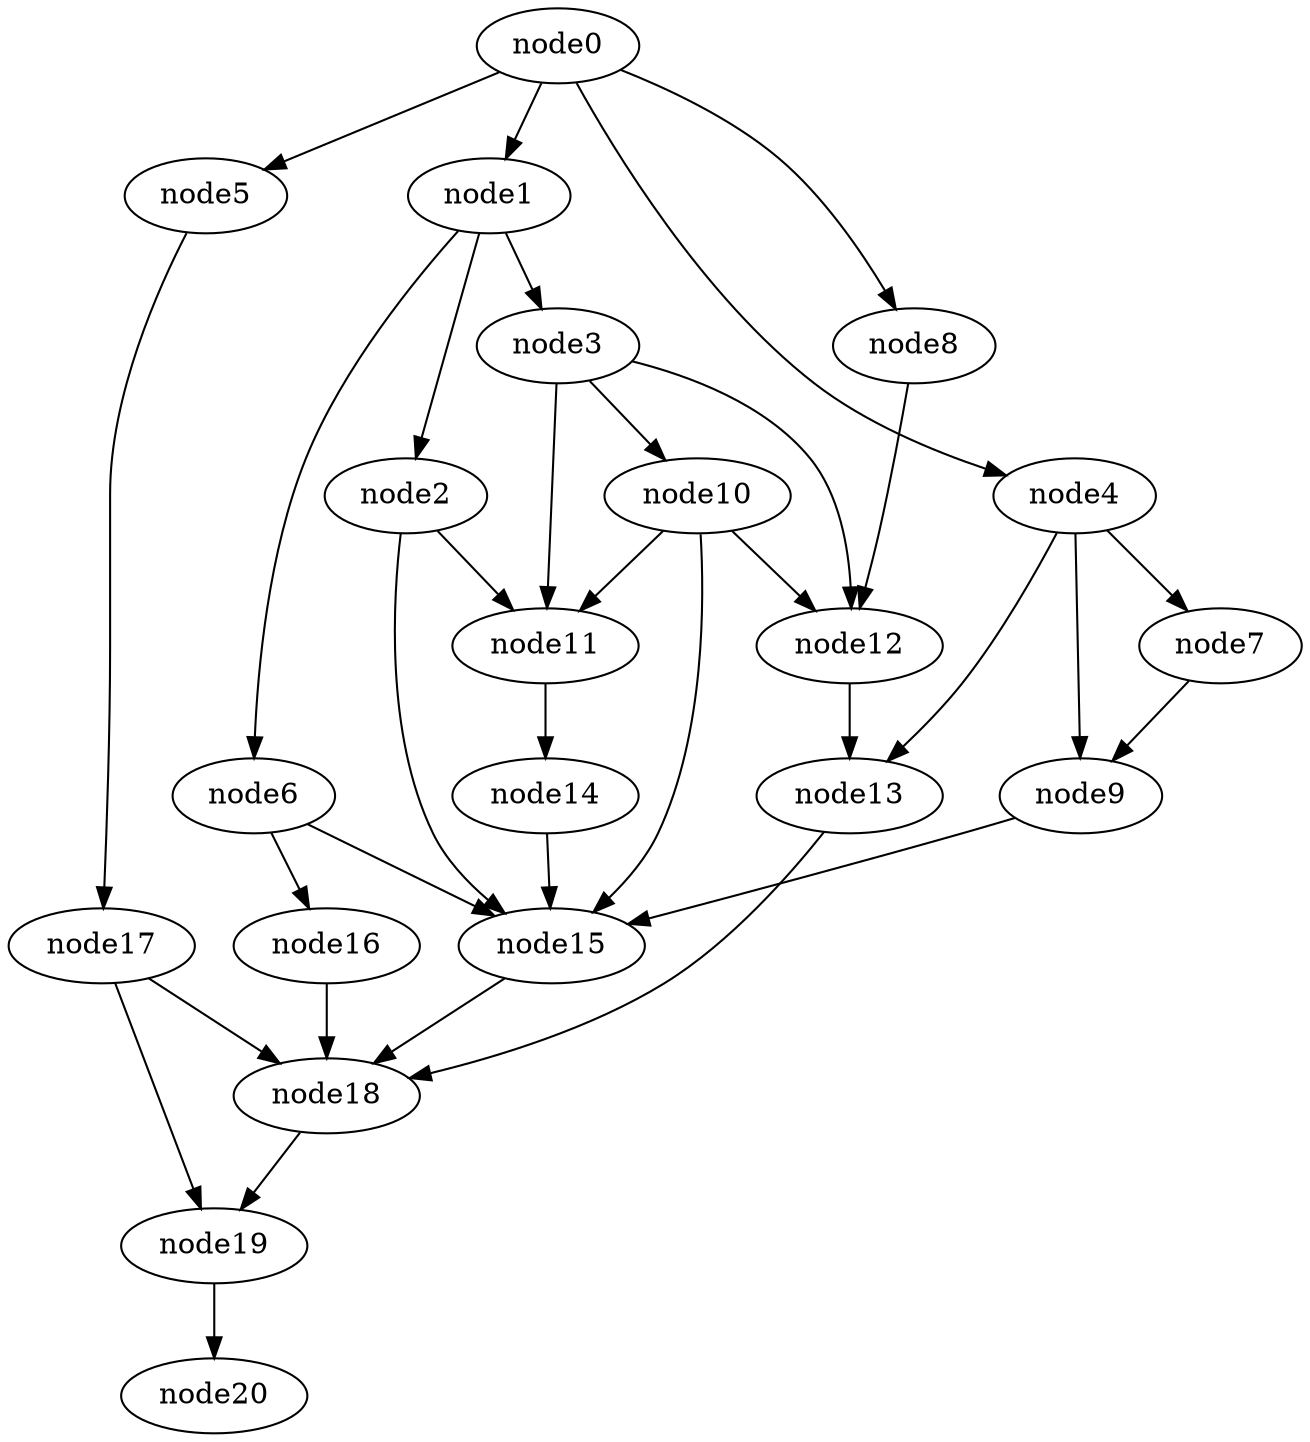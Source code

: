 digraph g{
	node20
	node19 -> node20
	node18 -> node19
	node17 -> node19
	node17 -> node18
	node16 -> node18
	node15 -> node18
	node14 -> node15
	node13 -> node18
	node12 -> node13
	node11 -> node14
	node10 -> node15
	node10 -> node12
	node10 -> node11
	node9 -> node15
	node8 -> node12
	node7 -> node9
	node6 -> node16
	node6 -> node15
	node5 -> node17
	node4 -> node13
	node4 -> node9
	node4 -> node7
	node3 -> node12
	node3 -> node11
	node3 -> node10
	node2 -> node15
	node2 -> node11
	node1 -> node6
	node1 -> node3
	node1 -> node2
	node0 -> node8
	node0 -> node5
	node0 -> node4
	node0 -> node1
}
